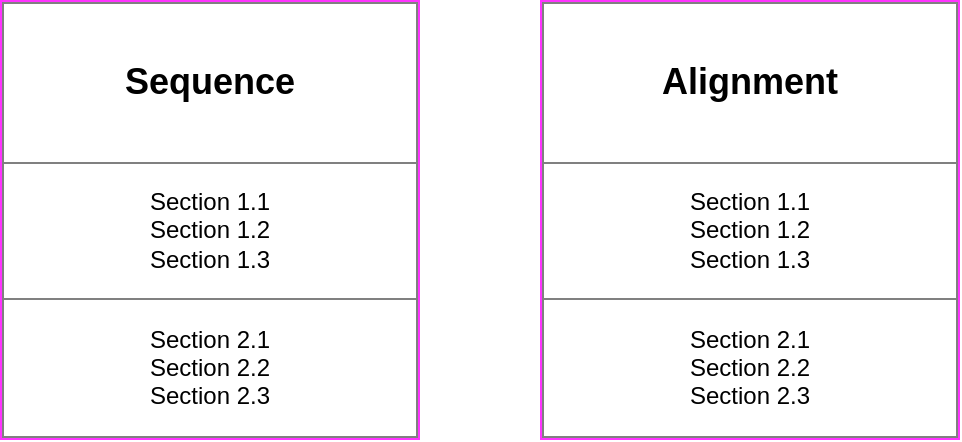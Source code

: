 <mxfile>
    <diagram id="CnCJ3c5lWfRcd3ki27MT" name="Page-1">
        <mxGraphModel dx="736" dy="682" grid="1" gridSize="10" guides="1" tooltips="1" connect="1" arrows="1" fold="1" page="1" pageScale="1" pageWidth="827" pageHeight="1169" math="0" shadow="0">
            <root>
                <mxCell id="0"/>
                <mxCell id="1" parent="0"/>
                <mxCell id="2" value="&lt;table border=&quot;1&quot; width=&quot;100%&quot; height=&quot;100%&quot; cellpadding=&quot;4&quot; style=&quot;width:100%;height:100%;border-collapse:collapse;&quot;&gt;&lt;tbody&gt;&lt;tr&gt;&lt;th align=&quot;center&quot;&gt;&lt;h2&gt;Sequence&lt;/h2&gt;&lt;/th&gt;&lt;/tr&gt;&lt;tr&gt;&lt;td&gt;&lt;div style=&quot;text-align: center;&quot;&gt;&lt;span style=&quot;background-color: initial;&quot;&gt;Section 1.1&lt;/span&gt;&lt;/div&gt;&lt;div style=&quot;text-align: center;&quot;&gt;&lt;span style=&quot;background-color: initial;&quot;&gt;Section 1.2&lt;/span&gt;&lt;/div&gt;&lt;div style=&quot;text-align: center;&quot;&gt;&lt;span style=&quot;background-color: initial;&quot;&gt;Section 1.3&lt;/span&gt;&lt;br&gt;&lt;/div&gt;&lt;/td&gt;&lt;/tr&gt;&lt;tr&gt;&lt;td align=&quot;center&quot;&gt;Section 2.1&lt;br&gt;Section 2.2&lt;br&gt;Section 2.3&lt;/td&gt;&lt;/tr&gt;&lt;/tbody&gt;&lt;/table&gt;" style="text;html=1;strokeColor=none;fillColor=none;overflow=fill;labelBorderColor=#FF33FF;labelBackgroundColor=none;fontColor=default;whiteSpace=wrap;shadow=0;rounded=0;glass=0;verticalAlign=top;" vertex="1" parent="1">
                    <mxGeometry x="50" y="70" width="210" height="220" as="geometry"/>
                </mxCell>
                <mxCell id="7" value="&lt;table border=&quot;1&quot; width=&quot;100%&quot; height=&quot;100%&quot; cellpadding=&quot;4&quot; style=&quot;width:100%;height:100%;border-collapse:collapse;&quot;&gt;&lt;tbody&gt;&lt;tr&gt;&lt;th align=&quot;center&quot;&gt;&lt;h2&gt;Alignment&lt;/h2&gt;&lt;/th&gt;&lt;/tr&gt;&lt;tr&gt;&lt;td&gt;&lt;div style=&quot;text-align: center;&quot;&gt;&lt;span style=&quot;background-color: initial;&quot;&gt;Section 1.1&lt;/span&gt;&lt;/div&gt;&lt;div style=&quot;text-align: center;&quot;&gt;&lt;span style=&quot;background-color: initial;&quot;&gt;Section 1.2&lt;/span&gt;&lt;/div&gt;&lt;div style=&quot;text-align: center;&quot;&gt;&lt;span style=&quot;background-color: initial;&quot;&gt;Section 1.3&lt;/span&gt;&lt;br&gt;&lt;/div&gt;&lt;/td&gt;&lt;/tr&gt;&lt;tr&gt;&lt;td align=&quot;center&quot;&gt;Section 2.1&lt;br&gt;Section 2.2&lt;br&gt;Section 2.3&lt;/td&gt;&lt;/tr&gt;&lt;/tbody&gt;&lt;/table&gt;" style="text;html=1;strokeColor=none;fillColor=none;overflow=fill;labelBorderColor=#FF33FF;labelBackgroundColor=none;fontColor=default;whiteSpace=wrap;shadow=0;rounded=0;glass=0;verticalAlign=top;" vertex="1" parent="1">
                    <mxGeometry x="320" y="70" width="210" height="220" as="geometry"/>
                </mxCell>
            </root>
        </mxGraphModel>
    </diagram>
</mxfile>